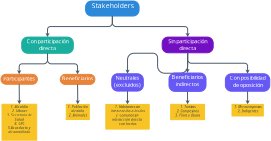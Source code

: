<?xml version="1.0" encoding="UTF-8"?>
<dia:diagram xmlns:dia="http://www.lysator.liu.se/~alla/dia/">
  <dia:layer name="Fondo" visible="true" connectable="true" active="true">
    <dia:object type="Standard - Box" version="0" id="O0">
      <dia:attribute name="obj_pos">
        <dia:point val="49.908,8.337"/>
      </dia:attribute>
      <dia:attribute name="obj_bb">
        <dia:rectangle val="49.908,8.337;52.58,9.088"/>
      </dia:attribute>
      <dia:attribute name="elem_corner">
        <dia:point val="49.908,8.337"/>
      </dia:attribute>
      <dia:attribute name="elem_width">
        <dia:real val="2.672"/>
      </dia:attribute>
      <dia:attribute name="elem_height">
        <dia:real val="0.751"/>
      </dia:attribute>
      <dia:attribute name="border_width">
        <dia:real val="0"/>
      </dia:attribute>
      <dia:attribute name="border_color">
        <dia:color val="#2c88d9ff"/>
      </dia:attribute>
      <dia:attribute name="inner_color">
        <dia:color val="#2c88d9ff"/>
      </dia:attribute>
      <dia:attribute name="show_background">
        <dia:boolean val="true"/>
      </dia:attribute>
      <dia:attribute name="corner_radius">
        <dia:real val="0.3"/>
      </dia:attribute>
    </dia:object>
    <dia:object type="Standard - Text" version="1" id="O1">
      <dia:attribute name="obj_pos">
        <dia:point val="51.244,8.337"/>
      </dia:attribute>
      <dia:attribute name="obj_bb">
        <dia:rectangle val="50.142,8.337;52.345,8.731"/>
      </dia:attribute>
      <dia:attribute name="text">
        <dia:composite type="text">
          <dia:attribute name="string">
            <dia:string>#Stakeholders#</dia:string>
          </dia:attribute>
          <dia:attribute name="font">
            <dia:font family="sans" style="0" name="Helvetica"/>
          </dia:attribute>
          <dia:attribute name="height">
            <dia:real val="0.423"/>
          </dia:attribute>
          <dia:attribute name="pos">
            <dia:point val="51.244,8.652"/>
          </dia:attribute>
          <dia:attribute name="color">
            <dia:color val="#ffffffff"/>
          </dia:attribute>
          <dia:attribute name="alignment">
            <dia:enum val="1"/>
          </dia:attribute>
        </dia:composite>
      </dia:attribute>
      <dia:attribute name="valign">
        <dia:enum val="0"/>
      </dia:attribute>
      <dia:connections>
        <dia:connection handle="0" to="O0" connection="1"/>
      </dia:connections>
    </dia:object>
    <dia:object type="Standard - Box" version="0" id="O2">
      <dia:attribute name="obj_pos">
        <dia:point val="53.735,10.141"/>
      </dia:attribute>
      <dia:attribute name="obj_bb">
        <dia:rectangle val="53.735,10.141;56.286,10.924"/>
      </dia:attribute>
      <dia:attribute name="elem_corner">
        <dia:point val="53.735,10.141"/>
      </dia:attribute>
      <dia:attribute name="elem_width">
        <dia:real val="2.551"/>
      </dia:attribute>
      <dia:attribute name="elem_height">
        <dia:real val="0.783"/>
      </dia:attribute>
      <dia:attribute name="border_width">
        <dia:real val="0"/>
      </dia:attribute>
      <dia:attribute name="border_color">
        <dia:color val="#730fc3ff"/>
      </dia:attribute>
      <dia:attribute name="inner_color">
        <dia:color val="#730fc3ff"/>
      </dia:attribute>
      <dia:attribute name="show_background">
        <dia:boolean val="true"/>
      </dia:attribute>
      <dia:attribute name="corner_radius">
        <dia:real val="0.3"/>
      </dia:attribute>
    </dia:object>
    <dia:object type="Standard - ZigZagLine" version="1" id="O3">
      <dia:attribute name="obj_pos">
        <dia:point val="51.244,9.088"/>
      </dia:attribute>
      <dia:attribute name="obj_bb">
        <dia:rectangle val="51.219,9.063;55.116,10.166"/>
      </dia:attribute>
      <dia:attribute name="orth_points">
        <dia:point val="51.244,9.088"/>
        <dia:point val="51.244,9.614"/>
        <dia:point val="55.01,9.614"/>
        <dia:point val="55.01,10.141"/>
      </dia:attribute>
      <dia:attribute name="orth_orient">
        <dia:enum val="1"/>
        <dia:enum val="0"/>
        <dia:enum val="1"/>
      </dia:attribute>
      <dia:attribute name="autorouting">
        <dia:boolean val="true"/>
      </dia:attribute>
      <dia:attribute name="line_color">
        <dia:color val="#4b5c6bff"/>
      </dia:attribute>
      <dia:attribute name="line_width">
        <dia:real val="0.05"/>
      </dia:attribute>
      <dia:attribute name="end_arrow">
        <dia:enum val="22"/>
      </dia:attribute>
      <dia:attribute name="end_arrow_length">
        <dia:real val="0.1"/>
      </dia:attribute>
      <dia:attribute name="end_arrow_width">
        <dia:real val="0.1"/>
      </dia:attribute>
      <dia:attribute name="corner_radius">
        <dia:real val="0.5"/>
      </dia:attribute>
      <dia:connections>
        <dia:connection handle="0" to="O0" connection="6"/>
        <dia:connection handle="1" to="O2" connection="1"/>
      </dia:connections>
    </dia:object>
    <dia:object type="Standard - Text" version="1" id="O4">
      <dia:attribute name="obj_pos">
        <dia:point val="55.01,10.141"/>
      </dia:attribute>
      <dia:attribute name="obj_bb">
        <dia:rectangle val="53.833,10.141;56.187,10.822"/>
      </dia:attribute>
      <dia:attribute name="text">
        <dia:composite type="text">
          <dia:attribute name="string">
            <dia:string>#Sin participación
directa#</dia:string>
          </dia:attribute>
          <dia:attribute name="font">
            <dia:font family="sans" style="0" name="Helvetica"/>
          </dia:attribute>
          <dia:attribute name="height">
            <dia:real val="0.353"/>
          </dia:attribute>
          <dia:attribute name="pos">
            <dia:point val="55.01,10.403"/>
          </dia:attribute>
          <dia:attribute name="color">
            <dia:color val="#ffffffff"/>
          </dia:attribute>
          <dia:attribute name="alignment">
            <dia:enum val="1"/>
          </dia:attribute>
        </dia:composite>
      </dia:attribute>
      <dia:attribute name="valign">
        <dia:enum val="0"/>
      </dia:attribute>
      <dia:connections>
        <dia:connection handle="0" to="O2" connection="1"/>
      </dia:connections>
    </dia:object>
    <dia:object type="Standard - Box" version="0" id="O5">
      <dia:attribute name="obj_pos">
        <dia:point val="46.713,10.141"/>
      </dia:attribute>
      <dia:attribute name="obj_bb">
        <dia:rectangle val="46.713,10.141;49.293,10.951"/>
      </dia:attribute>
      <dia:attribute name="elem_corner">
        <dia:point val="46.713,10.141"/>
      </dia:attribute>
      <dia:attribute name="elem_width">
        <dia:real val="2.58"/>
      </dia:attribute>
      <dia:attribute name="elem_height">
        <dia:real val="0.81"/>
      </dia:attribute>
      <dia:attribute name="border_width">
        <dia:real val="0"/>
      </dia:attribute>
      <dia:attribute name="border_color">
        <dia:color val="#1aae9fff"/>
      </dia:attribute>
      <dia:attribute name="inner_color">
        <dia:color val="#1aae9fff"/>
      </dia:attribute>
      <dia:attribute name="show_background">
        <dia:boolean val="true"/>
      </dia:attribute>
      <dia:attribute name="corner_radius">
        <dia:real val="0.3"/>
      </dia:attribute>
    </dia:object>
    <dia:object type="Standard - Text" version="1" id="O6">
      <dia:attribute name="obj_pos">
        <dia:point val="48.003,10.141"/>
      </dia:attribute>
      <dia:attribute name="obj_bb">
        <dia:rectangle val="46.77,10.141;49.236,10.822"/>
      </dia:attribute>
      <dia:attribute name="text">
        <dia:composite type="text">
          <dia:attribute name="string">
            <dia:string>#Con participación
directa#</dia:string>
          </dia:attribute>
          <dia:attribute name="font">
            <dia:font family="sans" style="0" name="Helvetica"/>
          </dia:attribute>
          <dia:attribute name="height">
            <dia:real val="0.353"/>
          </dia:attribute>
          <dia:attribute name="pos">
            <dia:point val="48.003,10.403"/>
          </dia:attribute>
          <dia:attribute name="color">
            <dia:color val="#ffffffff"/>
          </dia:attribute>
          <dia:attribute name="alignment">
            <dia:enum val="1"/>
          </dia:attribute>
        </dia:composite>
      </dia:attribute>
      <dia:attribute name="valign">
        <dia:enum val="0"/>
      </dia:attribute>
      <dia:connections>
        <dia:connection handle="0" to="O5" connection="1"/>
      </dia:connections>
    </dia:object>
    <dia:object type="Standard - ZigZagLine" version="1" id="O7">
      <dia:attribute name="obj_pos">
        <dia:point val="51.244,9.088"/>
      </dia:attribute>
      <dia:attribute name="obj_bb">
        <dia:rectangle val="47.897,9.063;51.269,10.166"/>
      </dia:attribute>
      <dia:attribute name="orth_points">
        <dia:point val="51.244,9.088"/>
        <dia:point val="51.244,9.614"/>
        <dia:point val="48.003,9.614"/>
        <dia:point val="48.003,10.141"/>
      </dia:attribute>
      <dia:attribute name="orth_orient">
        <dia:enum val="1"/>
        <dia:enum val="0"/>
        <dia:enum val="1"/>
      </dia:attribute>
      <dia:attribute name="autorouting">
        <dia:boolean val="true"/>
      </dia:attribute>
      <dia:attribute name="line_color">
        <dia:color val="#4b5c6bff"/>
      </dia:attribute>
      <dia:attribute name="line_width">
        <dia:real val="0.05"/>
      </dia:attribute>
      <dia:attribute name="end_arrow">
        <dia:enum val="22"/>
      </dia:attribute>
      <dia:attribute name="end_arrow_length">
        <dia:real val="0.1"/>
      </dia:attribute>
      <dia:attribute name="end_arrow_width">
        <dia:real val="0.1"/>
      </dia:attribute>
      <dia:attribute name="corner_radius">
        <dia:real val="0.5"/>
      </dia:attribute>
      <dia:connections>
        <dia:connection handle="0" to="O0" connection="6"/>
        <dia:connection handle="1" to="O5" connection="1"/>
      </dia:connections>
    </dia:object>
    <dia:object type="Standard - ZigZagLine" version="1" id="O8">
      <dia:attribute name="obj_pos">
        <dia:point val="48.003,10.951"/>
      </dia:attribute>
      <dia:attribute name="obj_bb">
        <dia:rectangle val="47.978,10.926;49.612,12.032"/>
      </dia:attribute>
      <dia:attribute name="orth_points">
        <dia:point val="48.003,10.951"/>
        <dia:point val="48.003,11.479"/>
        <dia:point val="49.506,11.479"/>
        <dia:point val="49.506,12.007"/>
      </dia:attribute>
      <dia:attribute name="orth_orient">
        <dia:enum val="1"/>
        <dia:enum val="0"/>
        <dia:enum val="1"/>
      </dia:attribute>
      <dia:attribute name="autorouting">
        <dia:boolean val="true"/>
      </dia:attribute>
      <dia:attribute name="line_color">
        <dia:color val="#4b5c6bff"/>
      </dia:attribute>
      <dia:attribute name="line_width">
        <dia:real val="0.05"/>
      </dia:attribute>
      <dia:attribute name="end_arrow">
        <dia:enum val="22"/>
      </dia:attribute>
      <dia:attribute name="end_arrow_length">
        <dia:real val="0.1"/>
      </dia:attribute>
      <dia:attribute name="end_arrow_width">
        <dia:real val="0.1"/>
      </dia:attribute>
      <dia:attribute name="corner_radius">
        <dia:real val="0.5"/>
      </dia:attribute>
      <dia:connections>
        <dia:connection handle="0" to="O5" connection="6"/>
        <dia:connection handle="1" to="O11" connection="1"/>
      </dia:connections>
    </dia:object>
    <dia:object type="Standard - ZigZagLine" version="1" id="O9">
      <dia:attribute name="obj_pos">
        <dia:point val="48.003,10.951"/>
      </dia:attribute>
      <dia:attribute name="obj_bb">
        <dia:rectangle val="46.481,10.926;48.028,12.028"/>
      </dia:attribute>
      <dia:attribute name="orth_points">
        <dia:point val="48.003,10.951"/>
        <dia:point val="48.003,11.477"/>
        <dia:point val="46.587,11.477"/>
        <dia:point val="46.587,12.003"/>
      </dia:attribute>
      <dia:attribute name="orth_orient">
        <dia:enum val="1"/>
        <dia:enum val="0"/>
        <dia:enum val="1"/>
      </dia:attribute>
      <dia:attribute name="autorouting">
        <dia:boolean val="true"/>
      </dia:attribute>
      <dia:attribute name="line_color">
        <dia:color val="#4b5c6bff"/>
      </dia:attribute>
      <dia:attribute name="line_width">
        <dia:real val="0.05"/>
      </dia:attribute>
      <dia:attribute name="end_arrow">
        <dia:enum val="22"/>
      </dia:attribute>
      <dia:attribute name="end_arrow_length">
        <dia:real val="0.1"/>
      </dia:attribute>
      <dia:attribute name="end_arrow_width">
        <dia:real val="0.1"/>
      </dia:attribute>
      <dia:attribute name="corner_radius">
        <dia:real val="0.5"/>
      </dia:attribute>
      <dia:connections>
        <dia:connection handle="0" to="O5" connection="6"/>
        <dia:connection handle="1" to="O10" connection="1"/>
      </dia:connections>
    </dia:object>
    <dia:object type="Standard - Box" version="0" id="O10">
      <dia:attribute name="obj_pos">
        <dia:point val="45.677,12.003"/>
      </dia:attribute>
      <dia:attribute name="obj_bb">
        <dia:rectangle val="45.677,12.003;47.496,12.499"/>
      </dia:attribute>
      <dia:attribute name="elem_corner">
        <dia:point val="45.677,12.003"/>
      </dia:attribute>
      <dia:attribute name="elem_width">
        <dia:real val="1.819"/>
      </dia:attribute>
      <dia:attribute name="elem_height">
        <dia:real val="0.496"/>
      </dia:attribute>
      <dia:attribute name="border_width">
        <dia:real val="0"/>
      </dia:attribute>
      <dia:attribute name="border_color">
        <dia:color val="#e8833aff"/>
      </dia:attribute>
      <dia:attribute name="inner_color">
        <dia:color val="#e8833aff"/>
      </dia:attribute>
      <dia:attribute name="show_background">
        <dia:boolean val="true"/>
      </dia:attribute>
      <dia:attribute name="corner_radius">
        <dia:real val="0.3"/>
      </dia:attribute>
    </dia:object>
    <dia:object type="Standard - Box" version="0" id="O11">
      <dia:attribute name="obj_pos">
        <dia:point val="48.64,12.007"/>
      </dia:attribute>
      <dia:attribute name="obj_bb">
        <dia:rectangle val="48.64,12.007;50.372,12.507"/>
      </dia:attribute>
      <dia:attribute name="elem_corner">
        <dia:point val="48.64,12.007"/>
      </dia:attribute>
      <dia:attribute name="elem_width">
        <dia:real val="1.732"/>
      </dia:attribute>
      <dia:attribute name="elem_height">
        <dia:real val="0.5"/>
      </dia:attribute>
      <dia:attribute name="border_width">
        <dia:real val="0"/>
      </dia:attribute>
      <dia:attribute name="border_color">
        <dia:color val="#e8833aff"/>
      </dia:attribute>
      <dia:attribute name="inner_color">
        <dia:color val="#e8833aff"/>
      </dia:attribute>
      <dia:attribute name="show_background">
        <dia:boolean val="true"/>
      </dia:attribute>
      <dia:attribute name="corner_radius">
        <dia:real val="0.3"/>
      </dia:attribute>
    </dia:object>
    <dia:object type="Standard - Text" version="1" id="O12">
      <dia:attribute name="obj_pos">
        <dia:point val="46.587,12.01"/>
      </dia:attribute>
      <dia:attribute name="obj_bb">
        <dia:rectangle val="45.671,12.01;47.503,12.339"/>
      </dia:attribute>
      <dia:attribute name="text">
        <dia:composite type="text">
          <dia:attribute name="string">
            <dia:string>#Participantes#</dia:string>
          </dia:attribute>
          <dia:attribute name="font">
            <dia:font family="sans" style="0" name="Helvetica"/>
          </dia:attribute>
          <dia:attribute name="height">
            <dia:real val="0.353"/>
          </dia:attribute>
          <dia:attribute name="pos">
            <dia:point val="46.587,12.272"/>
          </dia:attribute>
          <dia:attribute name="color">
            <dia:color val="#ffffffff"/>
          </dia:attribute>
          <dia:attribute name="alignment">
            <dia:enum val="1"/>
          </dia:attribute>
        </dia:composite>
      </dia:attribute>
      <dia:attribute name="valign">
        <dia:enum val="0"/>
      </dia:attribute>
      <dia:connections>
        <dia:connection handle="0" to="O10" connection="1"/>
      </dia:connections>
    </dia:object>
    <dia:object type="Standard - Text" version="1" id="O13">
      <dia:attribute name="obj_pos">
        <dia:point val="49.506,12.007"/>
      </dia:attribute>
      <dia:attribute name="obj_bb">
        <dia:rectangle val="48.597,12.007;50.415,12.335"/>
      </dia:attribute>
      <dia:attribute name="text">
        <dia:composite type="text">
          <dia:attribute name="string">
            <dia:string>#Beneficiarios#</dia:string>
          </dia:attribute>
          <dia:attribute name="font">
            <dia:font family="sans" style="0" name="Helvetica"/>
          </dia:attribute>
          <dia:attribute name="height">
            <dia:real val="0.353"/>
          </dia:attribute>
          <dia:attribute name="pos">
            <dia:point val="49.506,12.269"/>
          </dia:attribute>
          <dia:attribute name="color">
            <dia:color val="#ffffffff"/>
          </dia:attribute>
          <dia:attribute name="alignment">
            <dia:enum val="1"/>
          </dia:attribute>
        </dia:composite>
      </dia:attribute>
      <dia:attribute name="valign">
        <dia:enum val="0"/>
      </dia:attribute>
      <dia:connections>
        <dia:connection handle="0" to="O11" connection="1"/>
      </dia:connections>
    </dia:object>
    <dia:object type="Standard - ZigZagLine" version="1" id="O14">
      <dia:attribute name="obj_pos">
        <dia:point val="55.01,10.924"/>
      </dia:attribute>
      <dia:attribute name="obj_bb">
        <dia:rectangle val="54.985,10.899;58.111,12.001"/>
      </dia:attribute>
      <dia:attribute name="orth_points">
        <dia:point val="55.01,10.924"/>
        <dia:point val="55.01,11.45"/>
        <dia:point val="58.005,11.45"/>
        <dia:point val="58.005,11.976"/>
      </dia:attribute>
      <dia:attribute name="orth_orient">
        <dia:enum val="1"/>
        <dia:enum val="0"/>
        <dia:enum val="1"/>
      </dia:attribute>
      <dia:attribute name="autorouting">
        <dia:boolean val="true"/>
      </dia:attribute>
      <dia:attribute name="line_color">
        <dia:color val="#4b5c6bff"/>
      </dia:attribute>
      <dia:attribute name="line_width">
        <dia:real val="0.05"/>
      </dia:attribute>
      <dia:attribute name="end_arrow">
        <dia:enum val="22"/>
      </dia:attribute>
      <dia:attribute name="end_arrow_length">
        <dia:real val="0.1"/>
      </dia:attribute>
      <dia:attribute name="end_arrow_width">
        <dia:real val="0.1"/>
      </dia:attribute>
      <dia:attribute name="corner_radius">
        <dia:real val="0.5"/>
      </dia:attribute>
      <dia:connections>
        <dia:connection handle="0" to="O2" connection="6"/>
        <dia:connection handle="1" to="O17" connection="1"/>
      </dia:connections>
    </dia:object>
    <dia:object type="Standard - ZigZagLine" version="1" id="O15">
      <dia:attribute name="obj_pos">
        <dia:point val="55.01,10.924"/>
      </dia:attribute>
      <dia:attribute name="obj_bb">
        <dia:rectangle val="51.898,10.899;55.035,11.999"/>
      </dia:attribute>
      <dia:attribute name="orth_points">
        <dia:point val="55.01,10.924"/>
        <dia:point val="55.01,11.449"/>
        <dia:point val="52.004,11.449"/>
        <dia:point val="52.004,11.974"/>
      </dia:attribute>
      <dia:attribute name="orth_orient">
        <dia:enum val="1"/>
        <dia:enum val="0"/>
        <dia:enum val="1"/>
      </dia:attribute>
      <dia:attribute name="autorouting">
        <dia:boolean val="true"/>
      </dia:attribute>
      <dia:attribute name="line_color">
        <dia:color val="#4b5c6bff"/>
      </dia:attribute>
      <dia:attribute name="line_width">
        <dia:real val="0.05"/>
      </dia:attribute>
      <dia:attribute name="end_arrow">
        <dia:enum val="22"/>
      </dia:attribute>
      <dia:attribute name="end_arrow_length">
        <dia:real val="0.1"/>
      </dia:attribute>
      <dia:attribute name="end_arrow_width">
        <dia:real val="0.1"/>
      </dia:attribute>
      <dia:attribute name="corner_radius">
        <dia:real val="0.5"/>
      </dia:attribute>
      <dia:connections>
        <dia:connection handle="0" to="O2" connection="6"/>
        <dia:connection handle="1" to="O16" connection="1"/>
      </dia:connections>
    </dia:object>
    <dia:object type="Standard - Box" version="0" id="O16">
      <dia:attribute name="obj_pos">
        <dia:point val="51.215,11.974"/>
      </dia:attribute>
      <dia:attribute name="obj_bb">
        <dia:rectangle val="51.19,11.949;52.818,12.865"/>
      </dia:attribute>
      <dia:attribute name="elem_corner">
        <dia:point val="51.215,11.974"/>
      </dia:attribute>
      <dia:attribute name="elem_width">
        <dia:real val="1.578"/>
      </dia:attribute>
      <dia:attribute name="elem_height">
        <dia:real val="0.867"/>
      </dia:attribute>
      <dia:attribute name="border_width">
        <dia:real val="0.05"/>
      </dia:attribute>
      <dia:attribute name="border_color">
        <dia:color val="#6558f5ff"/>
      </dia:attribute>
      <dia:attribute name="inner_color">
        <dia:color val="#6558f5ff"/>
      </dia:attribute>
      <dia:attribute name="show_background">
        <dia:boolean val="true"/>
      </dia:attribute>
      <dia:attribute name="corner_radius">
        <dia:real val="0.3"/>
      </dia:attribute>
    </dia:object>
    <dia:object type="Standard - Box" version="0" id="O17">
      <dia:attribute name="obj_pos">
        <dia:point val="56.896,11.976"/>
      </dia:attribute>
      <dia:attribute name="obj_bb">
        <dia:rectangle val="56.871,11.951;59.14,12.874"/>
      </dia:attribute>
      <dia:attribute name="elem_corner">
        <dia:point val="56.896,11.976"/>
      </dia:attribute>
      <dia:attribute name="elem_width">
        <dia:real val="2.219"/>
      </dia:attribute>
      <dia:attribute name="elem_height">
        <dia:real val="0.872"/>
      </dia:attribute>
      <dia:attribute name="border_width">
        <dia:real val="0.05"/>
      </dia:attribute>
      <dia:attribute name="border_color">
        <dia:color val="#6558f5ff"/>
      </dia:attribute>
      <dia:attribute name="inner_color">
        <dia:color val="#6558f5ff"/>
      </dia:attribute>
      <dia:attribute name="show_background">
        <dia:boolean val="true"/>
      </dia:attribute>
      <dia:attribute name="corner_radius">
        <dia:real val="0.3"/>
      </dia:attribute>
    </dia:object>
    <dia:object type="Standard - Box" version="0" id="O18">
      <dia:attribute name="obj_pos">
        <dia:point val="54.077,11.938"/>
      </dia:attribute>
      <dia:attribute name="obj_bb">
        <dia:rectangle val="54.052,11.913;55.952,12.881"/>
      </dia:attribute>
      <dia:attribute name="elem_corner">
        <dia:point val="54.077,11.938"/>
      </dia:attribute>
      <dia:attribute name="elem_width">
        <dia:real val="1.85"/>
      </dia:attribute>
      <dia:attribute name="elem_height">
        <dia:real val="0.918"/>
      </dia:attribute>
      <dia:attribute name="border_width">
        <dia:real val="0.05"/>
      </dia:attribute>
      <dia:attribute name="border_color">
        <dia:color val="#6558f5ff"/>
      </dia:attribute>
      <dia:attribute name="inner_color">
        <dia:color val="#6558f5ff"/>
      </dia:attribute>
      <dia:attribute name="show_background">
        <dia:boolean val="true"/>
      </dia:attribute>
      <dia:attribute name="corner_radius">
        <dia:real val="0.3"/>
      </dia:attribute>
    </dia:object>
    <dia:object type="Standard - Line" version="0" id="O19">
      <dia:attribute name="obj_pos">
        <dia:point val="55.01,10.924"/>
      </dia:attribute>
      <dia:attribute name="obj_bb">
        <dia:rectangle val="54.898,10.898;55.11,11.963"/>
      </dia:attribute>
      <dia:attribute name="conn_endpoints">
        <dia:point val="55.01,10.924"/>
        <dia:point val="55.002,11.938"/>
      </dia:attribute>
      <dia:attribute name="numcp">
        <dia:int val="1"/>
      </dia:attribute>
      <dia:attribute name="line_color">
        <dia:color val="#4b5c6bff"/>
      </dia:attribute>
      <dia:attribute name="line_width">
        <dia:real val="0.05"/>
      </dia:attribute>
      <dia:attribute name="end_arrow">
        <dia:enum val="22"/>
      </dia:attribute>
      <dia:attribute name="end_arrow_length">
        <dia:real val="0.1"/>
      </dia:attribute>
      <dia:attribute name="end_arrow_width">
        <dia:real val="0.1"/>
      </dia:attribute>
      <dia:connections>
        <dia:connection handle="0" to="O2" connection="6"/>
        <dia:connection handle="1" to="O18" connection="1"/>
      </dia:connections>
    </dia:object>
    <dia:object type="Standard - Text" version="1" id="O20">
      <dia:attribute name="obj_pos">
        <dia:point val="52.004,11.974"/>
      </dia:attribute>
      <dia:attribute name="obj_bb">
        <dia:rectangle val="51.233,11.974;52.774,12.655"/>
      </dia:attribute>
      <dia:attribute name="text">
        <dia:composite type="text">
          <dia:attribute name="string">
            <dia:string>#Neutrales
(excluídos)#</dia:string>
          </dia:attribute>
          <dia:attribute name="font">
            <dia:font family="sans" style="0" name="Helvetica"/>
          </dia:attribute>
          <dia:attribute name="height">
            <dia:real val="0.353"/>
          </dia:attribute>
          <dia:attribute name="pos">
            <dia:point val="52.004,12.236"/>
          </dia:attribute>
          <dia:attribute name="color">
            <dia:color val="#ffffffff"/>
          </dia:attribute>
          <dia:attribute name="alignment">
            <dia:enum val="1"/>
          </dia:attribute>
        </dia:composite>
      </dia:attribute>
      <dia:attribute name="valign">
        <dia:enum val="0"/>
      </dia:attribute>
      <dia:connections>
        <dia:connection handle="0" to="O16" connection="1"/>
      </dia:connections>
    </dia:object>
    <dia:object type="Standard - Text" version="1" id="O21">
      <dia:attribute name="obj_pos">
        <dia:point val="55.002,11.938"/>
      </dia:attribute>
      <dia:attribute name="obj_bb">
        <dia:rectangle val="54.093,11.938;55.911,12.62"/>
      </dia:attribute>
      <dia:attribute name="text">
        <dia:composite type="text">
          <dia:attribute name="string">
            <dia:string>#Beneficiarios
indirectos#</dia:string>
          </dia:attribute>
          <dia:attribute name="font">
            <dia:font family="sans" style="0" name="Helvetica"/>
          </dia:attribute>
          <dia:attribute name="height">
            <dia:real val="0.353"/>
          </dia:attribute>
          <dia:attribute name="pos">
            <dia:point val="55.002,12.2"/>
          </dia:attribute>
          <dia:attribute name="color">
            <dia:color val="#ffffffff"/>
          </dia:attribute>
          <dia:attribute name="alignment">
            <dia:enum val="1"/>
          </dia:attribute>
        </dia:composite>
      </dia:attribute>
      <dia:attribute name="valign">
        <dia:enum val="0"/>
      </dia:attribute>
      <dia:connections>
        <dia:connection handle="0" to="O18" connection="1"/>
      </dia:connections>
    </dia:object>
    <dia:object type="Standard - Text" version="1" id="O22">
      <dia:attribute name="obj_pos">
        <dia:point val="58.005,11.976"/>
      </dia:attribute>
      <dia:attribute name="obj_bb">
        <dia:rectangle val="56.925,11.976;59.086,12.657"/>
      </dia:attribute>
      <dia:attribute name="text">
        <dia:composite type="text">
          <dia:attribute name="string">
            <dia:string>#Con posibilidad
 de oposición#</dia:string>
          </dia:attribute>
          <dia:attribute name="font">
            <dia:font family="sans" style="0" name="Helvetica"/>
          </dia:attribute>
          <dia:attribute name="height">
            <dia:real val="0.353"/>
          </dia:attribute>
          <dia:attribute name="pos">
            <dia:point val="58.005,12.238"/>
          </dia:attribute>
          <dia:attribute name="color">
            <dia:color val="#ffffffff"/>
          </dia:attribute>
          <dia:attribute name="alignment">
            <dia:enum val="1"/>
          </dia:attribute>
        </dia:composite>
      </dia:attribute>
      <dia:attribute name="valign">
        <dia:enum val="0"/>
      </dia:attribute>
      <dia:connections>
        <dia:connection handle="0" to="O17" connection="1"/>
      </dia:connections>
    </dia:object>
    <dia:object type="Standard - Line" version="0" id="O23">
      <dia:attribute name="obj_pos">
        <dia:point val="46.587,12.499"/>
      </dia:attribute>
      <dia:attribute name="obj_bb">
        <dia:rectangle val="46.488,12.474;46.699,13.525"/>
      </dia:attribute>
      <dia:attribute name="conn_endpoints">
        <dia:point val="46.587,12.499"/>
        <dia:point val="46.595,13.5"/>
      </dia:attribute>
      <dia:attribute name="numcp">
        <dia:int val="1"/>
      </dia:attribute>
      <dia:attribute name="line_color">
        <dia:color val="#4b5c6bff"/>
      </dia:attribute>
      <dia:attribute name="line_width">
        <dia:real val="0.05"/>
      </dia:attribute>
      <dia:attribute name="end_arrow">
        <dia:enum val="22"/>
      </dia:attribute>
      <dia:attribute name="end_arrow_length">
        <dia:real val="0.1"/>
      </dia:attribute>
      <dia:attribute name="end_arrow_width">
        <dia:real val="0.1"/>
      </dia:attribute>
      <dia:connections>
        <dia:connection handle="0" to="O10" connection="6"/>
        <dia:connection handle="1" to="O24" connection="1"/>
      </dia:connections>
    </dia:object>
    <dia:object type="Standard - Box" version="0" id="O24">
      <dia:attribute name="obj_pos">
        <dia:point val="45.727,13.5"/>
      </dia:attribute>
      <dia:attribute name="obj_bb">
        <dia:rectangle val="45.727,13.5;47.463,15.295"/>
      </dia:attribute>
      <dia:attribute name="elem_corner">
        <dia:point val="45.727,13.5"/>
      </dia:attribute>
      <dia:attribute name="elem_width">
        <dia:real val="1.736"/>
      </dia:attribute>
      <dia:attribute name="elem_height">
        <dia:real val="1.795"/>
      </dia:attribute>
      <dia:attribute name="border_width">
        <dia:real val="0"/>
      </dia:attribute>
      <dia:attribute name="border_color">
        <dia:color val="#f7c325ff"/>
      </dia:attribute>
      <dia:attribute name="inner_color">
        <dia:color val="#f7c325ff"/>
      </dia:attribute>
      <dia:attribute name="show_background">
        <dia:boolean val="true"/>
      </dia:attribute>
    </dia:object>
    <dia:object type="Standard - Text" version="1" id="O25">
      <dia:attribute name="obj_pos">
        <dia:point val="46.595,13.5"/>
      </dia:attribute>
      <dia:attribute name="obj_bb">
        <dia:rectangle val="45.92,13.5;47.27,14.967"/>
      </dia:attribute>
      <dia:attribute name="text">
        <dia:composite type="text">
          <dia:attribute name="string">
            <dia:string>#1. Alcaldía
2. Urbaser
3. Secretaria de
Salud
4. CRC
5 Acueducto y
alcantarillado#</dia:string>
          </dia:attribute>
          <dia:attribute name="font">
            <dia:font family="sans" style="4" name="Helvetica"/>
          </dia:attribute>
          <dia:attribute name="height">
            <dia:real val="0.212"/>
          </dia:attribute>
          <dia:attribute name="pos">
            <dia:point val="46.595,13.657"/>
          </dia:attribute>
          <dia:attribute name="color">
            <dia:color val="#2d3b45ff"/>
          </dia:attribute>
          <dia:attribute name="alignment">
            <dia:enum val="1"/>
          </dia:attribute>
        </dia:composite>
      </dia:attribute>
      <dia:attribute name="valign">
        <dia:enum val="0"/>
      </dia:attribute>
      <dia:connections>
        <dia:connection handle="0" to="O24" connection="1"/>
      </dia:connections>
    </dia:object>
    <dia:object type="Standard - Line" version="0" id="O26">
      <dia:attribute name="obj_pos">
        <dia:point val="49.506,12.507"/>
      </dia:attribute>
      <dia:attribute name="obj_bb">
        <dia:rectangle val="49.407,12.482;49.619,13.532"/>
      </dia:attribute>
      <dia:attribute name="conn_endpoints">
        <dia:point val="49.506,12.507"/>
        <dia:point val="49.515,13.506"/>
      </dia:attribute>
      <dia:attribute name="numcp">
        <dia:int val="1"/>
      </dia:attribute>
      <dia:attribute name="line_color">
        <dia:color val="#4b5c6bff"/>
      </dia:attribute>
      <dia:attribute name="line_width">
        <dia:real val="0.05"/>
      </dia:attribute>
      <dia:attribute name="end_arrow">
        <dia:enum val="22"/>
      </dia:attribute>
      <dia:attribute name="end_arrow_length">
        <dia:real val="0.1"/>
      </dia:attribute>
      <dia:attribute name="end_arrow_width">
        <dia:real val="0.1"/>
      </dia:attribute>
      <dia:connections>
        <dia:connection handle="0" to="O11" connection="6"/>
        <dia:connection handle="1" to="O27" connection="1"/>
      </dia:connections>
    </dia:object>
    <dia:object type="Standard - Box" version="0" id="O27">
      <dia:attribute name="obj_pos">
        <dia:point val="48.94,13.506"/>
      </dia:attribute>
      <dia:attribute name="obj_bb">
        <dia:rectangle val="48.94,13.506;50.09,14.263"/>
      </dia:attribute>
      <dia:attribute name="elem_corner">
        <dia:point val="48.94,13.506"/>
      </dia:attribute>
      <dia:attribute name="elem_width">
        <dia:real val="1.151"/>
      </dia:attribute>
      <dia:attribute name="elem_height">
        <dia:real val="0.757"/>
      </dia:attribute>
      <dia:attribute name="border_width">
        <dia:real val="0"/>
      </dia:attribute>
      <dia:attribute name="border_color">
        <dia:color val="#f7c325ff"/>
      </dia:attribute>
      <dia:attribute name="inner_color">
        <dia:color val="#f7c325ff"/>
      </dia:attribute>
      <dia:attribute name="show_background">
        <dia:boolean val="true"/>
      </dia:attribute>
    </dia:object>
    <dia:object type="Standard - Text" version="1" id="O28">
      <dia:attribute name="obj_pos">
        <dia:point val="49.515,13.506"/>
      </dia:attribute>
      <dia:attribute name="obj_bb">
        <dia:rectangle val="49.0,13.506;50.03,14.127"/>
      </dia:attribute>
      <dia:attribute name="text">
        <dia:composite type="text">
          <dia:attribute name="string">
            <dia:string>#1. Población
aledaña
2. Animales#</dia:string>
          </dia:attribute>
          <dia:attribute name="font">
            <dia:font family="sans" style="4" name="Helvetica"/>
          </dia:attribute>
          <dia:attribute name="height">
            <dia:real val="0.212"/>
          </dia:attribute>
          <dia:attribute name="pos">
            <dia:point val="49.515,13.664"/>
          </dia:attribute>
          <dia:attribute name="color">
            <dia:color val="#2d3b45ff"/>
          </dia:attribute>
          <dia:attribute name="alignment">
            <dia:enum val="1"/>
          </dia:attribute>
        </dia:composite>
      </dia:attribute>
      <dia:attribute name="valign">
        <dia:enum val="0"/>
      </dia:attribute>
      <dia:connections>
        <dia:connection handle="0" to="O27" connection="1"/>
      </dia:connections>
    </dia:object>
    <dia:object type="Standard - Line" version="0" id="O29">
      <dia:attribute name="obj_pos">
        <dia:point val="52.004,12.84"/>
      </dia:attribute>
      <dia:attribute name="obj_bb">
        <dia:rectangle val="51.897,12.815;52.109,13.534"/>
      </dia:attribute>
      <dia:attribute name="conn_endpoints">
        <dia:point val="52.004,12.84"/>
        <dia:point val="52.002,13.509"/>
      </dia:attribute>
      <dia:attribute name="numcp">
        <dia:int val="1"/>
      </dia:attribute>
      <dia:attribute name="line_color">
        <dia:color val="#4b5c6bff"/>
      </dia:attribute>
      <dia:attribute name="line_width">
        <dia:real val="0.05"/>
      </dia:attribute>
      <dia:attribute name="end_arrow">
        <dia:enum val="22"/>
      </dia:attribute>
      <dia:attribute name="end_arrow_length">
        <dia:real val="0.1"/>
      </dia:attribute>
      <dia:attribute name="end_arrow_width">
        <dia:real val="0.1"/>
      </dia:attribute>
      <dia:connections>
        <dia:connection handle="0" to="O16" connection="6"/>
        <dia:connection handle="1" to="O30" connection="1"/>
      </dia:connections>
    </dia:object>
    <dia:object type="Standard - Box" version="0" id="O30">
      <dia:attribute name="obj_pos">
        <dia:point val="50.918,13.509"/>
      </dia:attribute>
      <dia:attribute name="obj_bb">
        <dia:rectangle val="50.918,13.509;53.087,14.742"/>
      </dia:attribute>
      <dia:attribute name="elem_corner">
        <dia:point val="50.918,13.509"/>
      </dia:attribute>
      <dia:attribute name="elem_width">
        <dia:real val="2.169"/>
      </dia:attribute>
      <dia:attribute name="elem_height">
        <dia:real val="1.232"/>
      </dia:attribute>
      <dia:attribute name="border_width">
        <dia:real val="0"/>
      </dia:attribute>
      <dia:attribute name="border_color">
        <dia:color val="#f7c325ff"/>
      </dia:attribute>
      <dia:attribute name="inner_color">
        <dia:color val="#f7c325ff"/>
      </dia:attribute>
      <dia:attribute name="show_background">
        <dia:boolean val="true"/>
      </dia:attribute>
    </dia:object>
    <dia:object type="Standard - Text" version="1" id="O31">
      <dia:attribute name="obj_pos">
        <dia:point val="52.002,13.509"/>
      </dia:attribute>
      <dia:attribute name="obj_bb">
        <dia:rectangle val="51.068,13.509;52.937,14.553"/>
      </dia:attribute>
      <dia:attribute name="text">
        <dia:composite type="text">
          <dia:attribute name="string">
            <dia:string>#1. Habitantes sin
intervención a los ríos
2. Comunas sin 
interacción directa 
con los ríos#</dia:string>
          </dia:attribute>
          <dia:attribute name="font">
            <dia:font family="sans" style="4" name="Helvetica"/>
          </dia:attribute>
          <dia:attribute name="height">
            <dia:real val="0.212"/>
          </dia:attribute>
          <dia:attribute name="pos">
            <dia:point val="52.002,13.666"/>
          </dia:attribute>
          <dia:attribute name="color">
            <dia:color val="#2d3b45ff"/>
          </dia:attribute>
          <dia:attribute name="alignment">
            <dia:enum val="1"/>
          </dia:attribute>
        </dia:composite>
      </dia:attribute>
      <dia:attribute name="valign">
        <dia:enum val="0"/>
      </dia:attribute>
      <dia:connections>
        <dia:connection handle="0" to="O30" connection="1"/>
      </dia:connections>
    </dia:object>
    <dia:object type="Standard - Line" version="0" id="O32">
      <dia:attribute name="obj_pos">
        <dia:point val="55.002,12.856"/>
      </dia:attribute>
      <dia:attribute name="obj_bb">
        <dia:rectangle val="54.9,12.831;55.112,13.53"/>
      </dia:attribute>
      <dia:attribute name="conn_endpoints">
        <dia:point val="55.002,12.856"/>
        <dia:point val="55.008,13.505"/>
      </dia:attribute>
      <dia:attribute name="numcp">
        <dia:int val="1"/>
      </dia:attribute>
      <dia:attribute name="line_color">
        <dia:color val="#4b5c6bff"/>
      </dia:attribute>
      <dia:attribute name="line_width">
        <dia:real val="0.05"/>
      </dia:attribute>
      <dia:attribute name="end_arrow">
        <dia:enum val="22"/>
      </dia:attribute>
      <dia:attribute name="end_arrow_length">
        <dia:real val="0.1"/>
      </dia:attribute>
      <dia:attribute name="end_arrow_width">
        <dia:real val="0.1"/>
      </dia:attribute>
      <dia:connections>
        <dia:connection handle="0" to="O18" connection="6"/>
        <dia:connection handle="1" to="O33" connection="1"/>
      </dia:connections>
    </dia:object>
    <dia:object type="Standard - Box" version="0" id="O33">
      <dia:attribute name="obj_pos">
        <dia:point val="54.161,13.505"/>
      </dia:attribute>
      <dia:attribute name="obj_bb">
        <dia:rectangle val="54.161,13.505;55.855,14.269"/>
      </dia:attribute>
      <dia:attribute name="elem_corner">
        <dia:point val="54.161,13.505"/>
      </dia:attribute>
      <dia:attribute name="elem_width">
        <dia:real val="1.694"/>
      </dia:attribute>
      <dia:attribute name="elem_height">
        <dia:real val="0.764"/>
      </dia:attribute>
      <dia:attribute name="border_width">
        <dia:real val="0"/>
      </dia:attribute>
      <dia:attribute name="border_color">
        <dia:color val="#f7c325ff"/>
      </dia:attribute>
      <dia:attribute name="inner_color">
        <dia:color val="#f7c325ff"/>
      </dia:attribute>
      <dia:attribute name="show_background">
        <dia:boolean val="true"/>
      </dia:attribute>
    </dia:object>
    <dia:object type="Standard - Text" version="1" id="O34">
      <dia:attribute name="obj_pos">
        <dia:point val="55.008,13.505"/>
      </dia:attribute>
      <dia:attribute name="obj_bb">
        <dia:rectangle val="54.345,13.505;55.672,14.125"/>
      </dia:attribute>
      <dia:attribute name="text">
        <dia:composite type="text">
          <dia:attribute name="string">
            <dia:string>#1. Turistas
2. Campesinos
3. Flora y fauna#</dia:string>
          </dia:attribute>
          <dia:attribute name="font">
            <dia:font family="sans" style="4" name="Helvetica"/>
          </dia:attribute>
          <dia:attribute name="height">
            <dia:real val="0.212"/>
          </dia:attribute>
          <dia:attribute name="pos">
            <dia:point val="55.008,13.662"/>
          </dia:attribute>
          <dia:attribute name="color">
            <dia:color val="#2d3b45ff"/>
          </dia:attribute>
          <dia:attribute name="alignment">
            <dia:enum val="1"/>
          </dia:attribute>
        </dia:composite>
      </dia:attribute>
      <dia:attribute name="valign">
        <dia:enum val="0"/>
      </dia:attribute>
      <dia:connections>
        <dia:connection handle="0" to="O33" connection="1"/>
      </dia:connections>
    </dia:object>
    <dia:object type="Standard - Line" version="0" id="O35">
      <dia:attribute name="obj_pos">
        <dia:point val="58.005,12.849"/>
      </dia:attribute>
      <dia:attribute name="obj_bb">
        <dia:rectangle val="57.903,12.823;58.114,13.532"/>
      </dia:attribute>
      <dia:attribute name="conn_endpoints">
        <dia:point val="58.005,12.849"/>
        <dia:point val="58.01,13.506"/>
      </dia:attribute>
      <dia:attribute name="numcp">
        <dia:int val="1"/>
      </dia:attribute>
      <dia:attribute name="line_color">
        <dia:color val="#4b5c6bff"/>
      </dia:attribute>
      <dia:attribute name="line_width">
        <dia:real val="0.05"/>
      </dia:attribute>
      <dia:attribute name="end_arrow">
        <dia:enum val="22"/>
      </dia:attribute>
      <dia:attribute name="end_arrow_length">
        <dia:real val="0.1"/>
      </dia:attribute>
      <dia:attribute name="end_arrow_width">
        <dia:real val="0.1"/>
      </dia:attribute>
      <dia:connections>
        <dia:connection handle="0" to="O17" connection="6"/>
        <dia:connection handle="1" to="O36" connection="1"/>
      </dia:connections>
    </dia:object>
    <dia:object type="Standard - Box" version="0" id="O36">
      <dia:attribute name="obj_pos">
        <dia:point val="57.227,13.506"/>
      </dia:attribute>
      <dia:attribute name="obj_bb">
        <dia:rectangle val="57.227,13.506;58.793,14.087"/>
      </dia:attribute>
      <dia:attribute name="elem_corner">
        <dia:point val="57.227,13.506"/>
      </dia:attribute>
      <dia:attribute name="elem_width">
        <dia:real val="1.566"/>
      </dia:attribute>
      <dia:attribute name="elem_height">
        <dia:real val="0.581"/>
      </dia:attribute>
      <dia:attribute name="border_width">
        <dia:real val="0"/>
      </dia:attribute>
      <dia:attribute name="border_color">
        <dia:color val="#f7c325ff"/>
      </dia:attribute>
      <dia:attribute name="inner_color">
        <dia:color val="#f7c325ff"/>
      </dia:attribute>
      <dia:attribute name="show_background">
        <dia:boolean val="true"/>
      </dia:attribute>
    </dia:object>
    <dia:object type="Standard - Text" version="1" id="O37">
      <dia:attribute name="obj_pos">
        <dia:point val="58.01,13.506"/>
      </dia:attribute>
      <dia:attribute name="obj_bb">
        <dia:rectangle val="57.258,13.506;58.763,13.915"/>
      </dia:attribute>
      <dia:attribute name="text">
        <dia:composite type="text">
          <dia:attribute name="string">
            <dia:string>#1. Microempresas
2. Indigentes#</dia:string>
          </dia:attribute>
          <dia:attribute name="font">
            <dia:font family="sans" style="4" name="Helvetica"/>
          </dia:attribute>
          <dia:attribute name="height">
            <dia:real val="0.212"/>
          </dia:attribute>
          <dia:attribute name="pos">
            <dia:point val="58.01,13.664"/>
          </dia:attribute>
          <dia:attribute name="color">
            <dia:color val="#2d3b45ff"/>
          </dia:attribute>
          <dia:attribute name="alignment">
            <dia:enum val="1"/>
          </dia:attribute>
        </dia:composite>
      </dia:attribute>
      <dia:attribute name="valign">
        <dia:enum val="0"/>
      </dia:attribute>
      <dia:connections>
        <dia:connection handle="0" to="O36" connection="1"/>
      </dia:connections>
    </dia:object>
  </dia:layer>
</dia:diagram>
